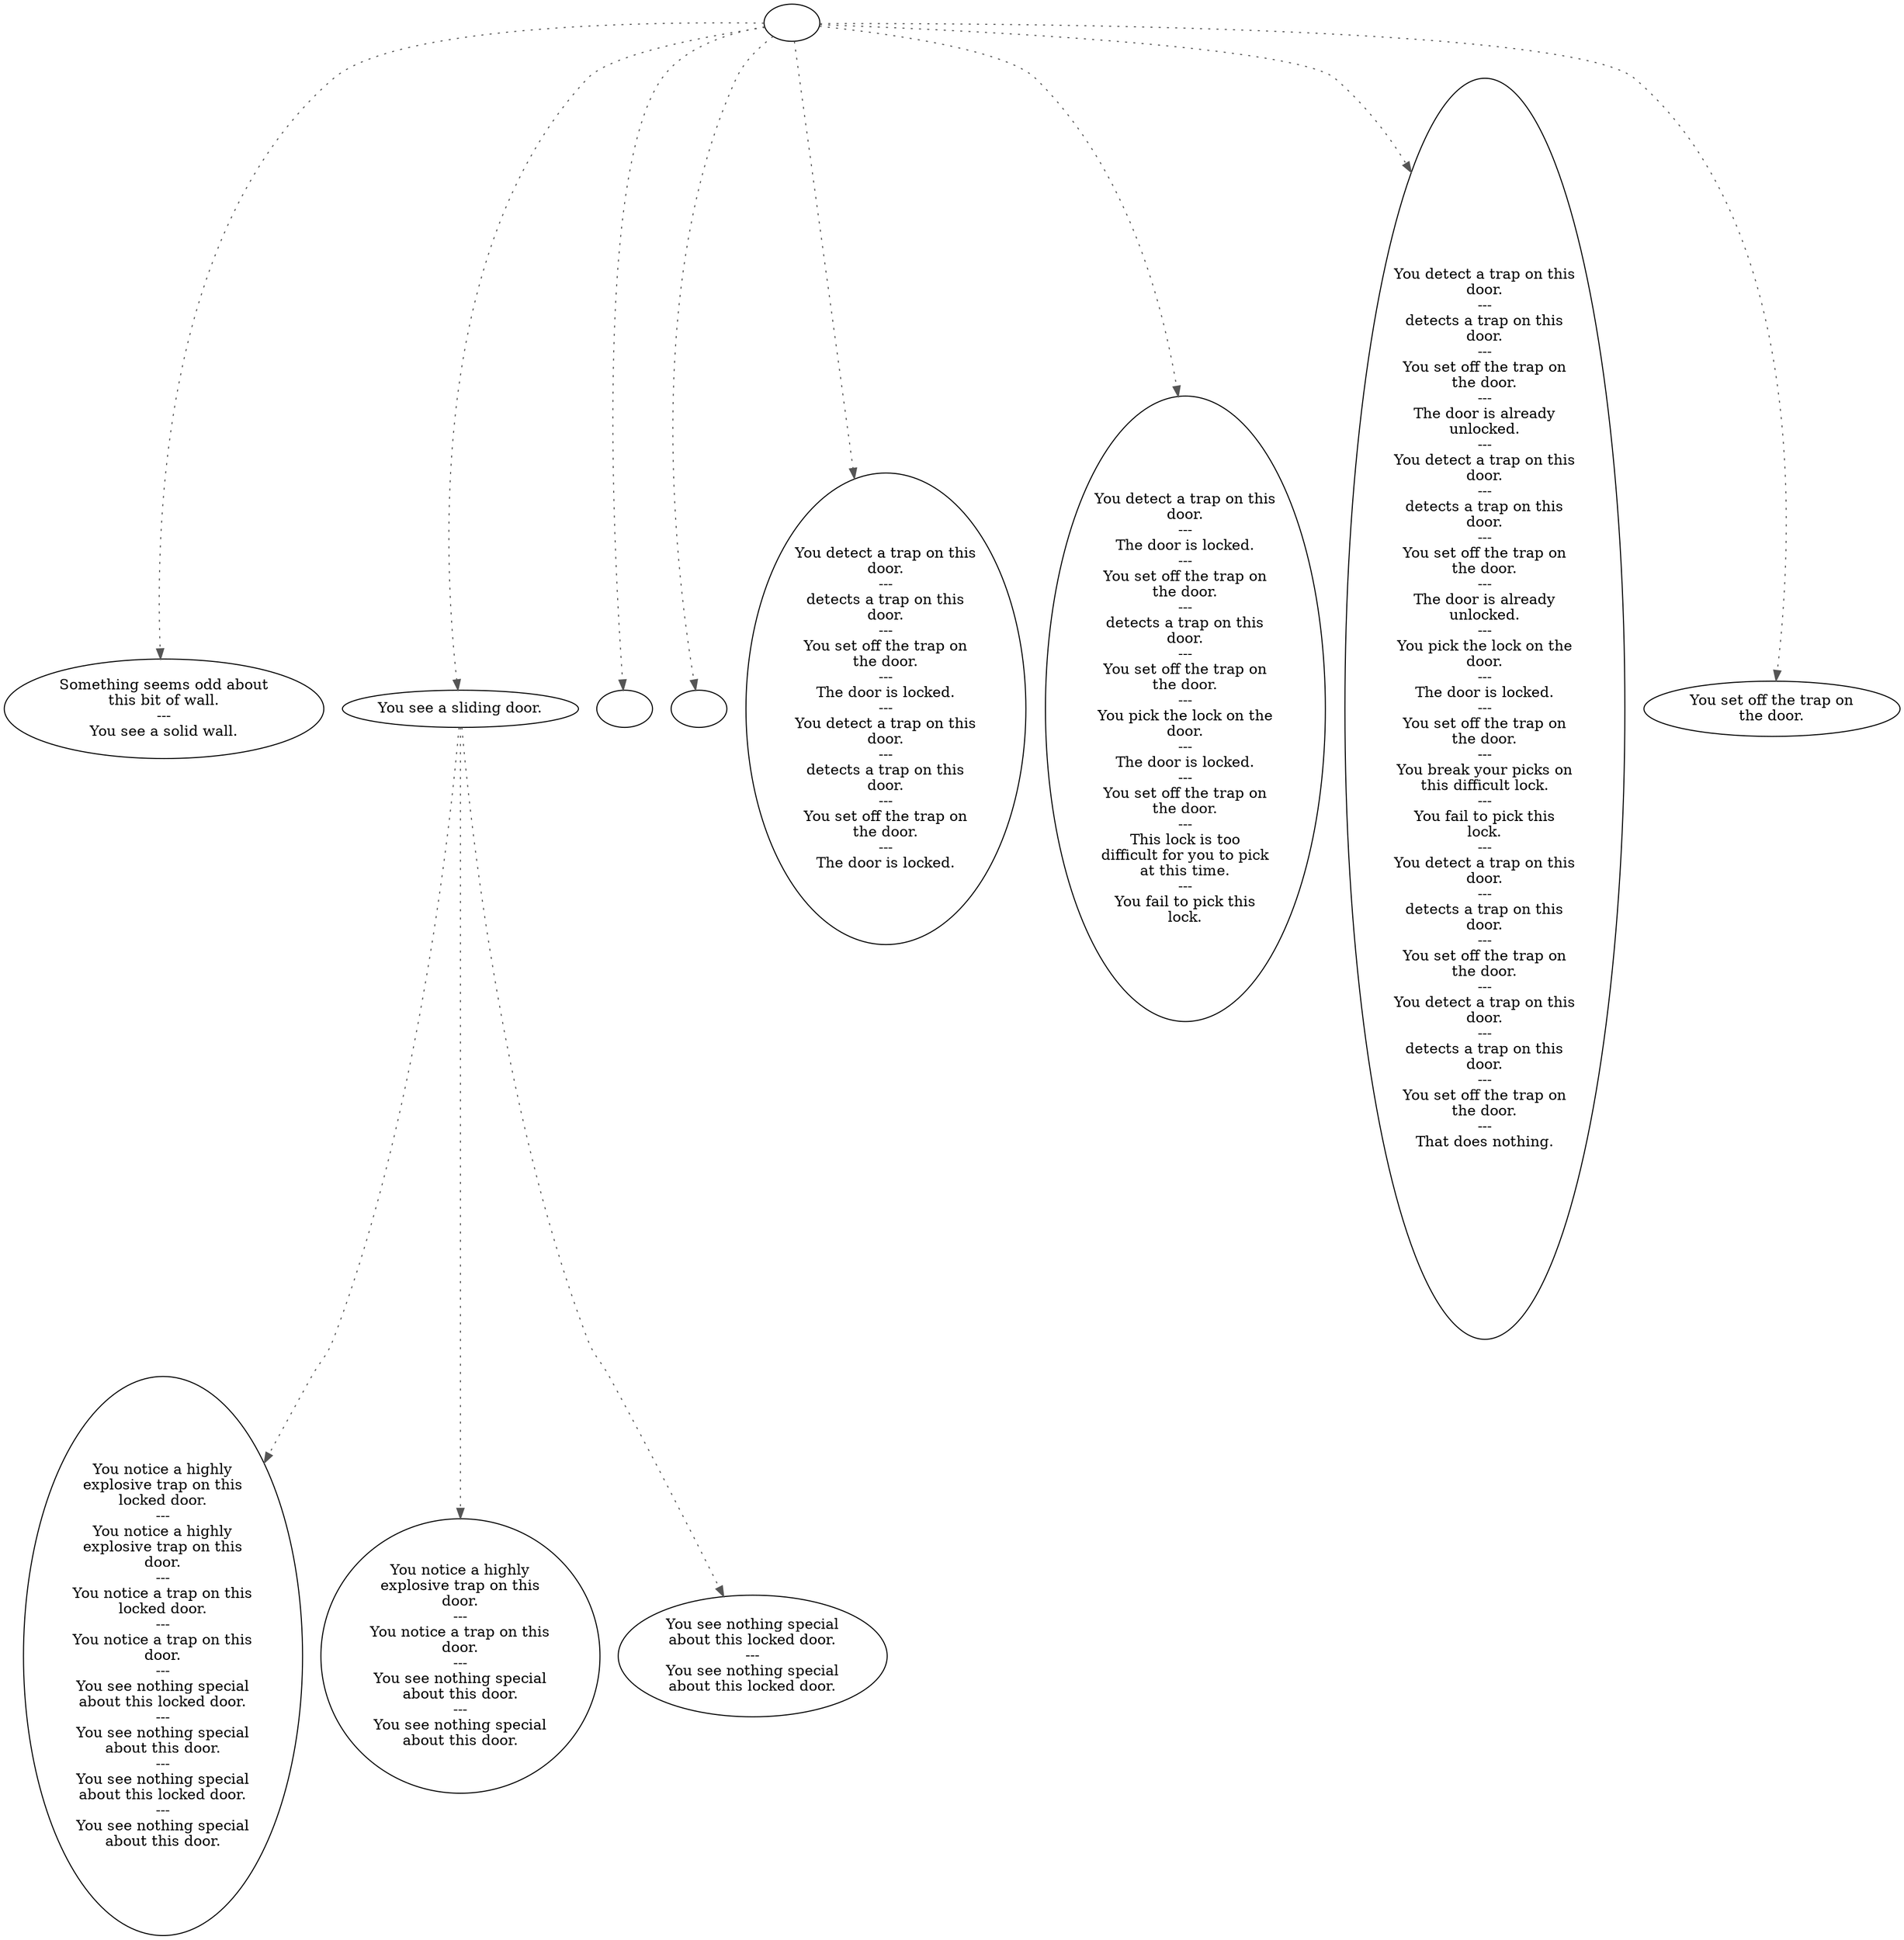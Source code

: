 digraph SETDOOR {
  "start" [style=filled       fillcolor="#FFFFFF"       color="#000000"]
  "start" -> "look_at_p_proc" [style=dotted color="#555555"]
  "start" -> "description_p_proc" [style=dotted color="#555555"]
  "start" -> "map_update_p_proc" [style=dotted color="#555555"]
  "start" -> "map_enter_p_proc" [style=dotted color="#555555"]
  "start" -> "use_p_proc" [style=dotted color="#555555"]
  "start" -> "use_skill_on_p_proc" [style=dotted color="#555555"]
  "start" -> "use_obj_on_p_proc" [style=dotted color="#555555"]
  "start" -> "damage_p_proc" [style=dotted color="#555555"]
  "start" [label=""]
  "look_at_p_proc" [style=filled       fillcolor="#FFFFFF"       color="#000000"]
  "look_at_p_proc" [label="Something seems odd about\nthis bit of wall.\n---\nYou see a solid wall."]
  "description_p_proc" [style=filled       fillcolor="#FFFFFF"       color="#000000"]
  "description_p_proc" -> "Locked_And_Trapped" [style=dotted color="#555555"]
  "description_p_proc" -> "Door_Trapped" [style=dotted color="#555555"]
  "description_p_proc" -> "Door_Locked" [style=dotted color="#555555"]
  "description_p_proc" [label="You see a sliding door."]
  "use_p_proc" [style=filled       fillcolor="#FFFFFF"       color="#000000"]
  "use_p_proc" [label="You detect a trap on this\ndoor.\n---\ndetects a trap on this\ndoor.\n---\nYou set off the trap on\nthe door.\n---\nThe door is locked.\n---\nYou detect a trap on this\ndoor.\n---\ndetects a trap on this\ndoor.\n---\nYou set off the trap on\nthe door.\n---\nThe door is locked."]
  "use_skill_on_p_proc" [style=filled       fillcolor="#FFFFFF"       color="#000000"]
  "use_skill_on_p_proc" [label="You detect a trap on this\ndoor.\n---\nThe door is locked.\n---\nYou set off the trap on\nthe door.\n---\ndetects a trap on this\ndoor.\n---\nYou set off the trap on\nthe door.\n---\nYou pick the lock on the\ndoor.\n---\nThe door is locked.\n---\nYou set off the trap on\nthe door.\n---\nThis lock is too\ndifficult for you to pick\nat this time.\n---\nYou fail to pick this\nlock."]
  "use_obj_on_p_proc" [style=filled       fillcolor="#FFFFFF"       color="#000000"]
  "use_obj_on_p_proc" [label="You detect a trap on this\ndoor.\n---\ndetects a trap on this\ndoor.\n---\nYou set off the trap on\nthe door.\n---\nThe door is already\nunlocked.\n---\nYou detect a trap on this\ndoor.\n---\ndetects a trap on this\ndoor.\n---\nYou set off the trap on\nthe door.\n---\nThe door is already\nunlocked.\n---\nYou pick the lock on the\ndoor.\n---\nThe door is locked.\n---\nYou set off the trap on\nthe door.\n---\nYou break your picks on\nthis difficult lock.\n---\nYou fail to pick this\nlock.\n---\nYou detect a trap on this\ndoor.\n---\ndetects a trap on this\ndoor.\n---\nYou set off the trap on\nthe door.\n---\nYou detect a trap on this\ndoor.\n---\ndetects a trap on this\ndoor.\n---\nYou set off the trap on\nthe door.\n---\nThat does nothing."]
  "map_enter_p_proc" [style=filled       fillcolor="#FFFFFF"       color="#000000"]
  "map_enter_p_proc" [label=""]
  "map_update_p_proc" [style=filled       fillcolor="#FFFFFF"       color="#000000"]
  "map_update_p_proc" [label=""]
  "damage_p_proc" [style=filled       fillcolor="#FFFFFF"       color="#000000"]
  "damage_p_proc" [label="You set off the trap on\nthe door."]
  "Locked_And_Trapped" [style=filled       fillcolor="#FFFFFF"       color="#000000"]
  "Locked_And_Trapped" [label="You notice a highly\nexplosive trap on this\nlocked door.\n---\nYou notice a highly\nexplosive trap on this\ndoor.\n---\nYou notice a trap on this\nlocked door.\n---\nYou notice a trap on this\ndoor.\n---\nYou see nothing special\nabout this locked door.\n---\nYou see nothing special\nabout this door.\n---\nYou see nothing special\nabout this locked door.\n---\nYou see nothing special\nabout this door."]
  "Door_Locked" [style=filled       fillcolor="#FFFFFF"       color="#000000"]
  "Door_Locked" [label="You see nothing special\nabout this locked door.\n---\nYou see nothing special\nabout this locked door."]
  "Door_Trapped" [style=filled       fillcolor="#FFFFFF"       color="#000000"]
  "Door_Trapped" [label="You notice a highly\nexplosive trap on this\ndoor.\n---\nYou notice a trap on this\ndoor.\n---\nYou see nothing special\nabout this door.\n---\nYou see nothing special\nabout this door."]
}